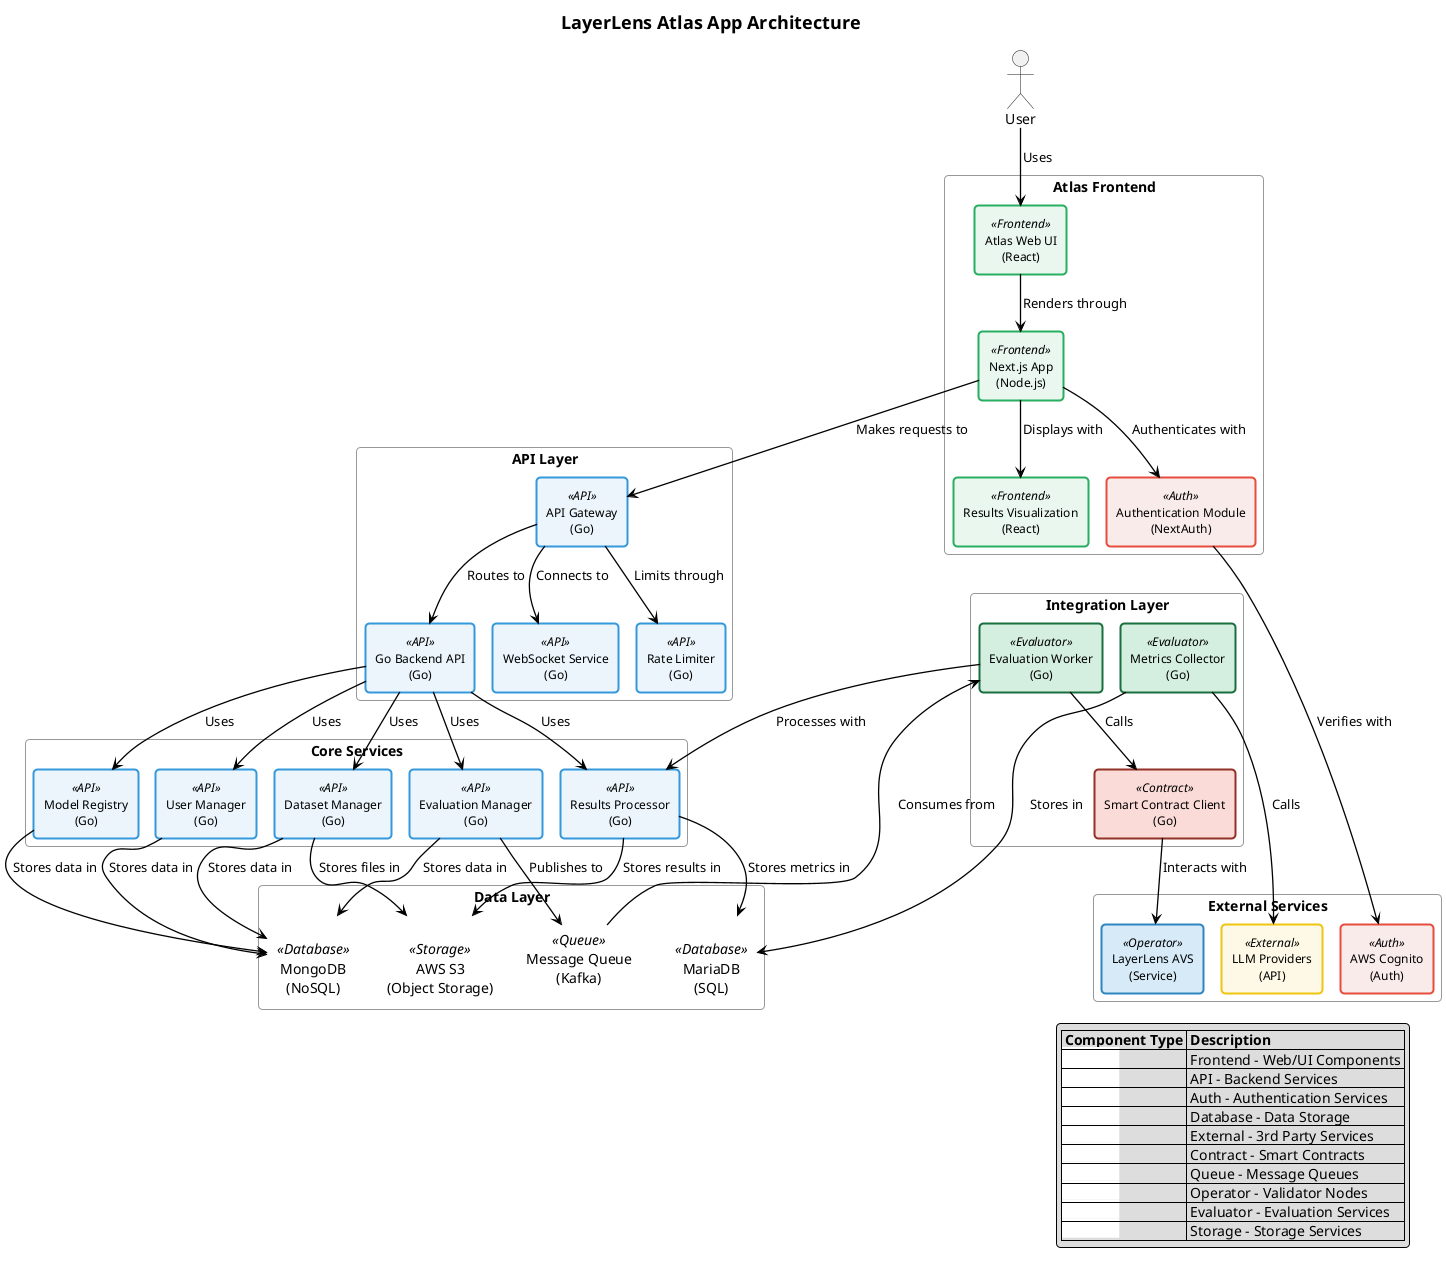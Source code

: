 @startuml atlas-architecture
!pragma layout smetana

' Define custom colors to match sequence diagrams
skinparam component<<Frontend>> {
  BackgroundColor #E9F7EF
  BorderColor #27AE60
  BorderThickness 2
}

skinparam component<<API>> {
  BackgroundColor #EBF5FB
  BorderColor #3498DB
  BorderThickness 2
}

skinparam component<<Auth>> {
  BackgroundColor #F9EBEA
  BorderColor #E74C3C
  BorderThickness 2
}

skinparam component<<Database>> {
  BackgroundColor #F4ECF7
  BorderColor #8E44AD
  BorderThickness 2
}

skinparam component<<External>> {
  BackgroundColor #FEF9E7
  BorderColor #F1C40F
  BorderThickness 2
}

skinparam component<<Contract>> {
  BackgroundColor #FADBD8
  BorderColor #943126
  BorderThickness 2
}

skinparam component<<Queue>> {
  BackgroundColor #FCF3CF
  BorderColor #B7950B
  BorderThickness 2
}

skinparam component<<Operator>> {
  BackgroundColor #D6EAF8
  BorderColor #2E86C1
  BorderThickness 2
}

skinparam component<<Evaluator>> {
  BackgroundColor #D4EFDF
  BorderColor #196F3D
  BorderThickness 2
}

skinparam component<<Storage>> {
  BackgroundColor #F5EEF8
  BorderColor #76448A
  BorderThickness 2
}

' Custom styling
skinparam ArrowColor #000000
skinparam ArrowThickness 1.3
skinparam defaultTextAlignment center
skinparam RoundCorner 8
skinparam titleFontSize 18
skinparam titleFontStyle bold
skinparam ComponentStyle rectangle
skinparam componentBorderThickness 1.5
skinparam componentFontSize 12
skinparam componentFontName Arial
skinparam PackageStyle rectangle
skinparam packageBackgroundColor transparent
skinparam packageBorderColor #999999
skinparam databaseBackgroundColor DATABASE_BG
skinparam databaseBorderColor DATABASE_BORDER
skinparam queueBackgroundColor QUEUE_BG
skinparam queueBorderColor QUEUE_BORDER

title LayerLens Atlas App Architecture

actor "User" as user

package "Atlas Frontend" {
  [Atlas Web UI\n(React)] as web_ui <<Frontend>>
  [Next.js App\n(Node.js)] as nextjs <<Frontend>>
  [Authentication Module\n(NextAuth)] as auth <<Auth>>
  [Results Visualization\n(React)] as viz <<Frontend>>
}

package "API Layer" {
  [API Gateway\n(Go)] as api_gw <<API>>
  [Go Backend API\n(Go)] as go_backend <<API>>
  [WebSocket Service\n(Go)] as websocket <<API>>
  [Rate Limiter\n(Go)] as rate_limiter <<API>>
}

package "Core Services" {
  [Evaluation Manager\n(Go)] as eval_manager <<API>>
  [Model Registry\n(Go)] as model_registry <<API>>
  [Dataset Manager\n(Go)] as dataset_manager <<API>>
  [User Manager\n(Go)] as user_manager <<API>>
  [Results Processor\n(Go)] as results_processor <<API>>
}

package "Integration Layer" {
  [Evaluation Worker\n(Go)] as worker <<Evaluator>>
  [Smart Contract Client\n(Go)] as contract_client <<Contract>>
  [Metrics Collector\n(Go)] as metrics <<Evaluator>>
}

package "Data Layer" {
  database "MongoDB\n(NoSQL)" as mongodb <<Database>>
  database "MariaDB\n(SQL)" as mariadb <<Database>>
  database "AWS S3\n(Object Storage)" as s3 <<Storage>>
  queue "Message Queue\n(Kafka)" as queue <<Queue>>
}

package "External Services" {
  [AWS Cognito\n(Auth)] as cognito <<Auth>>
  [LayerLens AVS\n(Service)] as avs <<Operator>>
  [LLM Providers\n(API)] as llms <<External>>
}

user --> web_ui : Uses
web_ui --> nextjs : Renders through
nextjs --> auth : Authenticates with
nextjs --> viz : Displays with
nextjs --> api_gw : Makes requests to

auth --> cognito : Verifies with
api_gw --> go_backend : Routes to
api_gw --> websocket : Connects to
api_gw --> rate_limiter : Limits through

go_backend --> eval_manager : Uses
go_backend --> model_registry : Uses
go_backend --> dataset_manager : Uses
go_backend --> user_manager : Uses
go_backend --> results_processor : Uses

eval_manager --> mongodb : Stores data in
model_registry --> mongodb : Stores data in
dataset_manager --> mongodb : Stores data in
user_manager --> mongodb : Stores data in
results_processor --> mariadb : Stores metrics in

eval_manager --> queue : Publishes to
queue --> worker : Consumes from
worker --> contract_client : Calls
worker --> results_processor : Processes with
contract_client --> avs : Interacts with
metrics --> llms : Calls
metrics --> mariadb : Stores in

dataset_manager --> s3 : Stores files in
results_processor --> s3 : Stores results in

' Add color-coding legend
legend right
  |= Component Type |= Description |
  |<back:FRONTEND_BG>                </back>| Frontend - Web/UI Components |
  |<back:API_BG>                </back>| API - Backend Services |
  |<back:AUTH_BG>                </back>| Auth - Authentication Services |
  |<back:DATABASE_BG>                </back>| Database - Data Storage |
  |<back:EXTERNAL_BG>                </back>| External - 3rd Party Services |
  |<back:CONTRACT_BG>                </back>| Contract - Smart Contracts |
  |<back:QUEUE_BG>                </back>| Queue - Message Queues |
  |<back:OPERATOR_BG>                </back>| Operator - Validator Nodes |
  |<back:EVALUATOR_BG>                </back>| Evaluator - Evaluation Services |
  |<back:STORAGE_BG>                </back>| Storage - Storage Services |
endlegend

@enduml